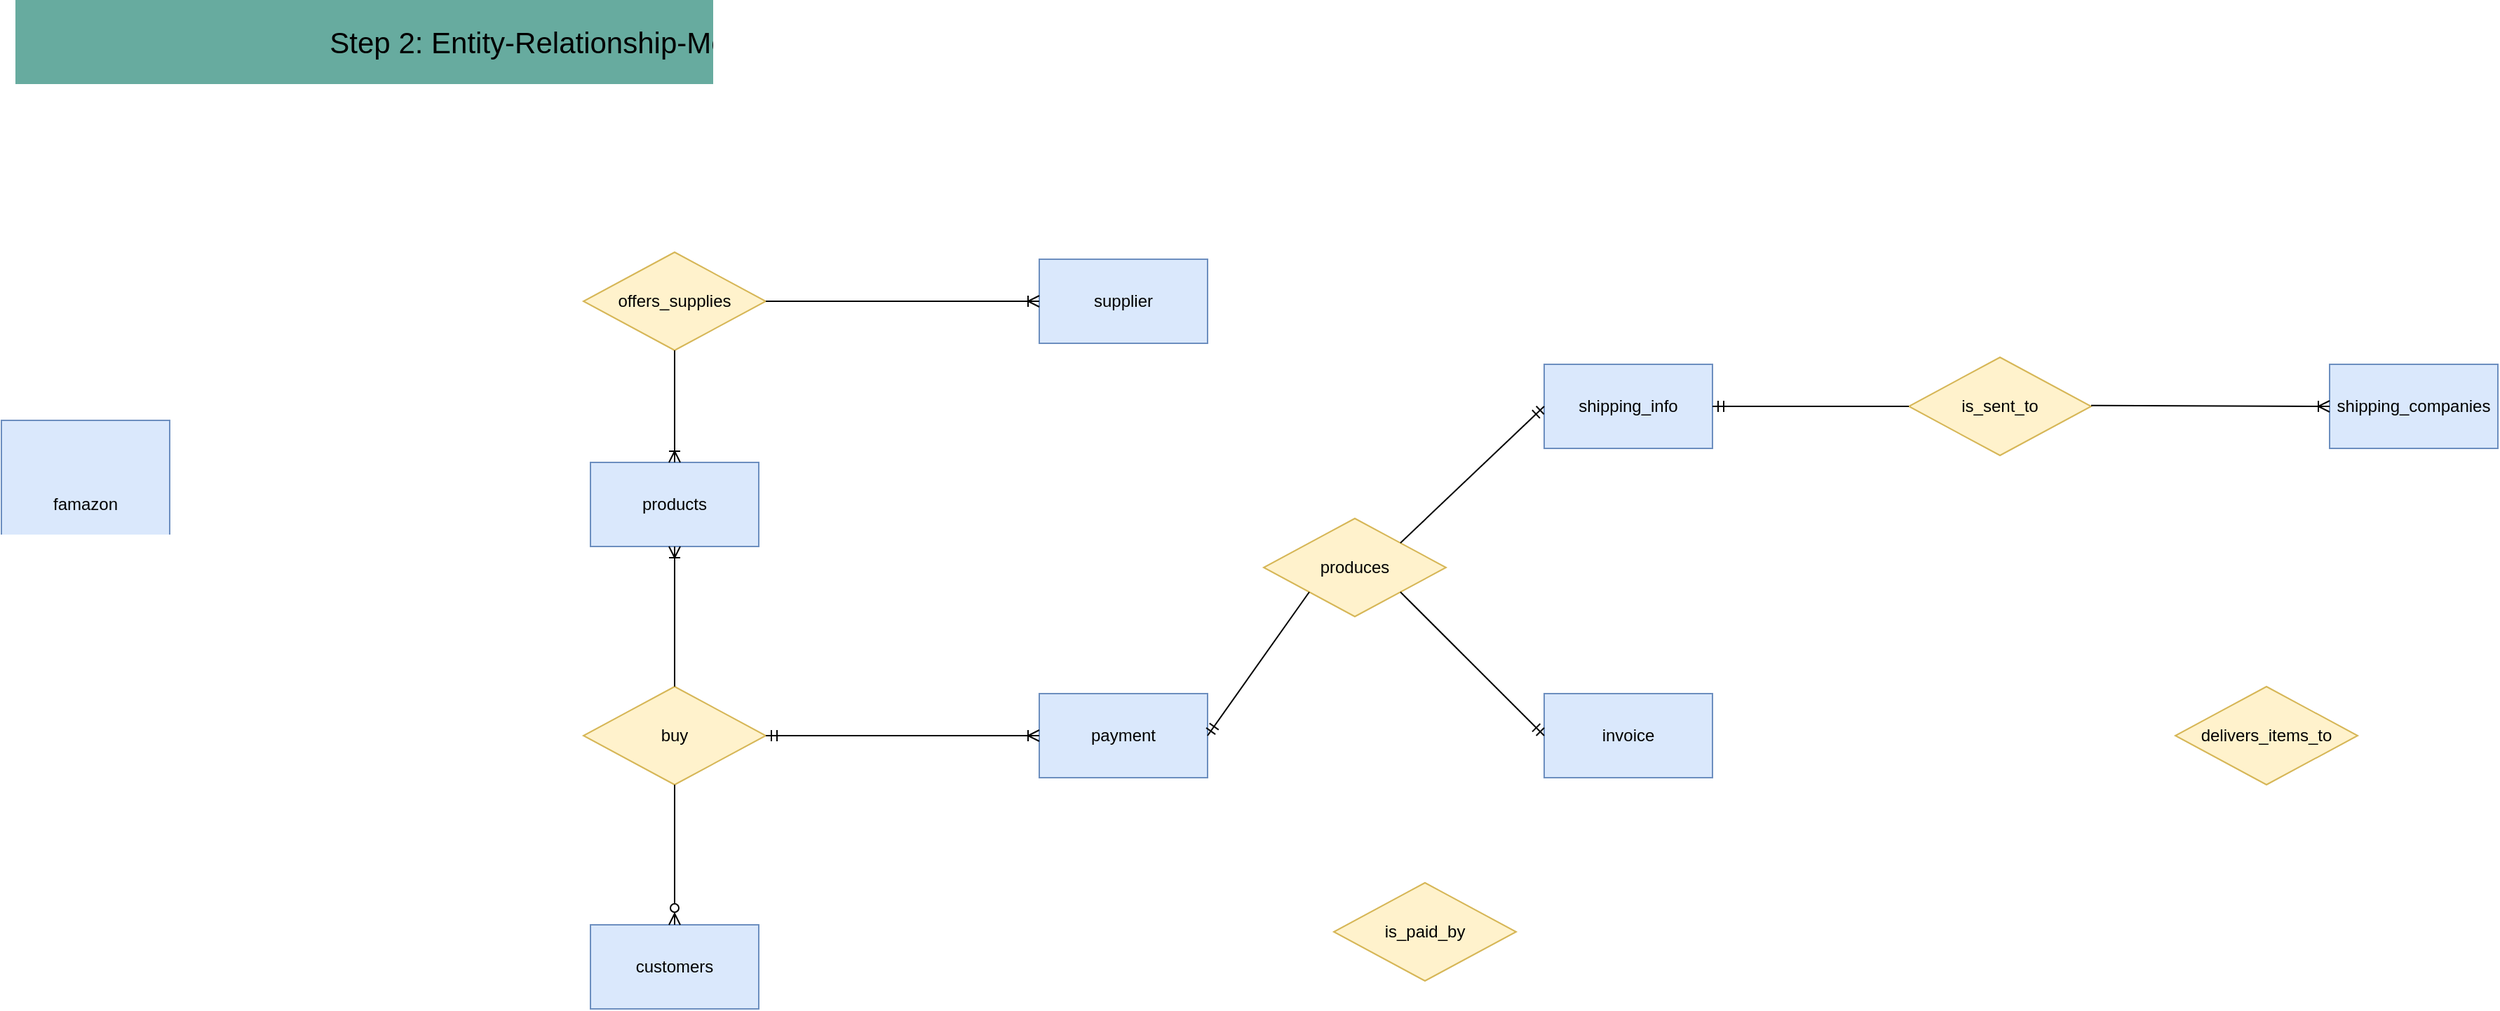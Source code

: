 <mxfile version="14.6.1" type="github">
  <diagram id="H4wPdXL3QeX7m4DB4Rqo" name="Page-1">
    <mxGraphModel dx="1221" dy="645" grid="1" gridSize="10" guides="1" tooltips="1" connect="1" arrows="1" fold="1" page="1" pageScale="1" pageWidth="827" pageHeight="1169" math="0" shadow="0">
      <root>
        <mxCell id="0" />
        <mxCell id="1" parent="0" />
        <mxCell id="J5k1jIa9eLN9t2eHICcV-1" value="" style="rounded=0;whiteSpace=wrap;html=1;labelBackgroundColor=#009999;labelBorderColor=#000000;strokeColor=none;fillColor=#67AB9F;fontColor=#000000;" vertex="1" parent="1">
          <mxGeometry x="50" y="40" width="760" height="60" as="geometry" />
        </mxCell>
        <mxCell id="J5k1jIa9eLN9t2eHICcV-2" value="&lt;font style=&quot;font-size: 21px&quot;&gt;Step 2: Entity-Relationship-Model&lt;/font&gt;" style="text;html=1;strokeColor=none;fillColor=none;align=center;verticalAlign=middle;whiteSpace=wrap;rounded=0;labelBackgroundColor=none;fontColor=#000000;" vertex="1" parent="1">
          <mxGeometry x="70" y="60" width="720" height="20" as="geometry" />
        </mxCell>
        <mxCell id="J5k1jIa9eLN9t2eHICcV-3" value="famazon" style="rounded=0;whiteSpace=wrap;html=1;fillColor=#dae8fc;strokeColor=#6c8ebf;" vertex="1" parent="1">
          <mxGeometry x="40" y="340" width="120" height="120" as="geometry" />
        </mxCell>
        <mxCell id="J5k1jIa9eLN9t2eHICcV-6" value="products" style="rounded=0;whiteSpace=wrap;html=1;fillColor=#dae8fc;strokeColor=#6c8ebf;" vertex="1" parent="1">
          <mxGeometry x="460" y="370" width="120" height="60" as="geometry" />
        </mxCell>
        <mxCell id="J5k1jIa9eLN9t2eHICcV-8" value="customers" style="rounded=0;whiteSpace=wrap;html=1;fillColor=#dae8fc;strokeColor=#6c8ebf;" vertex="1" parent="1">
          <mxGeometry x="460" y="700" width="120" height="60" as="geometry" />
        </mxCell>
        <mxCell id="J5k1jIa9eLN9t2eHICcV-9" value="buy" style="rhombus;whiteSpace=wrap;html=1;fillColor=#fff2cc;strokeColor=#d6b656;" vertex="1" parent="1">
          <mxGeometry x="455" y="530" width="130" height="70" as="geometry" />
        </mxCell>
        <mxCell id="J5k1jIa9eLN9t2eHICcV-11" value="supplier" style="rounded=0;whiteSpace=wrap;html=1;fillColor=#dae8fc;strokeColor=#6c8ebf;" vertex="1" parent="1">
          <mxGeometry x="780" y="225" width="120" height="60" as="geometry" />
        </mxCell>
        <mxCell id="J5k1jIa9eLN9t2eHICcV-12" value="payment" style="rounded=0;whiteSpace=wrap;html=1;fillColor=#dae8fc;strokeColor=#6c8ebf;" vertex="1" parent="1">
          <mxGeometry x="780" y="535" width="120" height="60" as="geometry" />
        </mxCell>
        <mxCell id="J5k1jIa9eLN9t2eHICcV-14" value="invoice" style="rounded=0;whiteSpace=wrap;html=1;fillColor=#dae8fc;strokeColor=#6c8ebf;" vertex="1" parent="1">
          <mxGeometry x="1140" y="535" width="120" height="60" as="geometry" />
        </mxCell>
        <mxCell id="J5k1jIa9eLN9t2eHICcV-15" value="shipping_info" style="rounded=0;whiteSpace=wrap;html=1;fillColor=#dae8fc;strokeColor=#6c8ebf;" vertex="1" parent="1">
          <mxGeometry x="1140" y="300" width="120" height="60" as="geometry" />
        </mxCell>
        <mxCell id="J5k1jIa9eLN9t2eHICcV-17" value="shipping_companies" style="rounded=0;whiteSpace=wrap;html=1;fillColor=#dae8fc;strokeColor=#6c8ebf;" vertex="1" parent="1">
          <mxGeometry x="1700" y="300" width="120" height="60" as="geometry" />
        </mxCell>
        <mxCell id="J5k1jIa9eLN9t2eHICcV-18" value="is_paid_by" style="rhombus;whiteSpace=wrap;html=1;fillColor=#fff2cc;strokeColor=#d6b656;" vertex="1" parent="1">
          <mxGeometry x="990" y="670" width="130" height="70" as="geometry" />
        </mxCell>
        <mxCell id="J5k1jIa9eLN9t2eHICcV-19" value="delivers_items_to" style="rhombus;whiteSpace=wrap;html=1;fillColor=#fff2cc;strokeColor=#d6b656;" vertex="1" parent="1">
          <mxGeometry x="1590" y="530" width="130" height="70" as="geometry" />
        </mxCell>
        <mxCell id="J5k1jIa9eLN9t2eHICcV-28" value="produces" style="rhombus;whiteSpace=wrap;html=1;fillColor=#fff2cc;strokeColor=#d6b656;" vertex="1" parent="1">
          <mxGeometry x="940" y="410" width="130" height="70" as="geometry" />
        </mxCell>
        <mxCell id="J5k1jIa9eLN9t2eHICcV-29" value="is_sent_to" style="rhombus;whiteSpace=wrap;html=1;fillColor=#fff2cc;strokeColor=#d6b656;" vertex="1" parent="1">
          <mxGeometry x="1400" y="295" width="130" height="70" as="geometry" />
        </mxCell>
        <mxCell id="J5k1jIa9eLN9t2eHICcV-30" value="offers_supplies" style="rhombus;whiteSpace=wrap;html=1;fillColor=#fff2cc;strokeColor=#d6b656;" vertex="1" parent="1">
          <mxGeometry x="455" y="220" width="130" height="70" as="geometry" />
        </mxCell>
        <mxCell id="J5k1jIa9eLN9t2eHICcV-31" value="" style="fontSize=12;html=1;endArrow=ERzeroToMany;endFill=1;entryX=0.5;entryY=0;entryDx=0;entryDy=0;exitX=0.5;exitY=1;exitDx=0;exitDy=0;" edge="1" parent="1" source="J5k1jIa9eLN9t2eHICcV-9" target="J5k1jIa9eLN9t2eHICcV-8">
          <mxGeometry width="100" height="100" relative="1" as="geometry">
            <mxPoint x="590" y="660" as="sourcePoint" />
            <mxPoint x="690" y="560" as="targetPoint" />
          </mxGeometry>
        </mxCell>
        <mxCell id="J5k1jIa9eLN9t2eHICcV-32" value="" style="fontSize=12;html=1;endArrow=ERoneToMany;exitX=0.5;exitY=0;exitDx=0;exitDy=0;entryX=0.5;entryY=1;entryDx=0;entryDy=0;" edge="1" parent="1" source="J5k1jIa9eLN9t2eHICcV-9" target="J5k1jIa9eLN9t2eHICcV-6">
          <mxGeometry width="100" height="100" relative="1" as="geometry">
            <mxPoint x="590" y="660" as="sourcePoint" />
            <mxPoint x="690" y="560" as="targetPoint" />
          </mxGeometry>
        </mxCell>
        <mxCell id="J5k1jIa9eLN9t2eHICcV-33" value="" style="fontSize=12;html=1;endArrow=ERoneToMany;exitX=1;exitY=0.5;exitDx=0;exitDy=0;entryX=0;entryY=0.5;entryDx=0;entryDy=0;" edge="1" parent="1" source="J5k1jIa9eLN9t2eHICcV-30" target="J5k1jIa9eLN9t2eHICcV-11">
          <mxGeometry width="100" height="100" relative="1" as="geometry">
            <mxPoint x="760" y="350.0" as="sourcePoint" />
            <mxPoint x="760" y="250.0" as="targetPoint" />
          </mxGeometry>
        </mxCell>
        <mxCell id="J5k1jIa9eLN9t2eHICcV-34" value="" style="fontSize=12;html=1;endArrow=none;exitX=0.5;exitY=0;exitDx=0;exitDy=0;entryX=0.5;entryY=1;entryDx=0;entryDy=0;startArrow=ERoneToMany;startFill=0;endFill=0;" edge="1" parent="1" source="J5k1jIa9eLN9t2eHICcV-6" target="J5k1jIa9eLN9t2eHICcV-30">
          <mxGeometry width="100" height="100" relative="1" as="geometry">
            <mxPoint x="595" y="265" as="sourcePoint" />
            <mxPoint x="790" y="265" as="targetPoint" />
          </mxGeometry>
        </mxCell>
        <mxCell id="J5k1jIa9eLN9t2eHICcV-35" value="" style="fontSize=12;html=1;endArrow=ERoneToMany;exitX=1;exitY=0.5;exitDx=0;exitDy=0;startArrow=ERmandOne;startFill=0;entryX=0;entryY=0.5;entryDx=0;entryDy=0;" edge="1" parent="1" source="J5k1jIa9eLN9t2eHICcV-9" target="J5k1jIa9eLN9t2eHICcV-12">
          <mxGeometry width="100" height="100" relative="1" as="geometry">
            <mxPoint x="530" y="540.0" as="sourcePoint" />
            <mxPoint x="740" y="565" as="targetPoint" />
          </mxGeometry>
        </mxCell>
        <mxCell id="J5k1jIa9eLN9t2eHICcV-36" value="" style="fontSize=12;html=1;endArrow=none;startArrow=ERmandOne;startFill=0;endFill=0;exitX=1;exitY=0.5;exitDx=0;exitDy=0;entryX=0;entryY=1;entryDx=0;entryDy=0;" edge="1" parent="1" source="J5k1jIa9eLN9t2eHICcV-12" target="J5k1jIa9eLN9t2eHICcV-28">
          <mxGeometry width="100" height="100" relative="1" as="geometry">
            <mxPoint x="1000" y="600" as="sourcePoint" />
            <mxPoint x="1100" y="500" as="targetPoint" />
          </mxGeometry>
        </mxCell>
        <mxCell id="J5k1jIa9eLN9t2eHICcV-37" value="" style="fontSize=12;html=1;endArrow=none;startArrow=ERmandOne;startFill=0;endFill=0;exitX=0;exitY=0.5;exitDx=0;exitDy=0;entryX=1;entryY=0;entryDx=0;entryDy=0;" edge="1" parent="1" source="J5k1jIa9eLN9t2eHICcV-15" target="J5k1jIa9eLN9t2eHICcV-28">
          <mxGeometry width="100" height="100" relative="1" as="geometry">
            <mxPoint x="910" y="575" as="sourcePoint" />
            <mxPoint x="982.5" y="472.5" as="targetPoint" />
          </mxGeometry>
        </mxCell>
        <mxCell id="J5k1jIa9eLN9t2eHICcV-38" value="" style="fontSize=12;html=1;endArrow=none;startArrow=ERmandOne;startFill=0;endFill=0;exitX=0;exitY=0.5;exitDx=0;exitDy=0;entryX=1;entryY=1;entryDx=0;entryDy=0;" edge="1" parent="1" source="J5k1jIa9eLN9t2eHICcV-14" target="J5k1jIa9eLN9t2eHICcV-28">
          <mxGeometry width="100" height="100" relative="1" as="geometry">
            <mxPoint x="1150" y="340" as="sourcePoint" />
            <mxPoint x="1047.5" y="437.5" as="targetPoint" />
          </mxGeometry>
        </mxCell>
        <mxCell id="J5k1jIa9eLN9t2eHICcV-39" value="" style="fontSize=12;html=1;endArrow=none;startArrow=ERmandOne;startFill=0;endFill=0;exitX=1;exitY=0.5;exitDx=0;exitDy=0;entryX=0;entryY=0.5;entryDx=0;entryDy=0;" edge="1" parent="1" source="J5k1jIa9eLN9t2eHICcV-15" target="J5k1jIa9eLN9t2eHICcV-29">
          <mxGeometry width="100" height="100" relative="1" as="geometry">
            <mxPoint x="1150" y="340" as="sourcePoint" />
            <mxPoint x="1047.5" y="437.5" as="targetPoint" />
          </mxGeometry>
        </mxCell>
        <mxCell id="J5k1jIa9eLN9t2eHICcV-42" value="" style="fontSize=12;html=1;endArrow=ERoneToMany;startArrow=none;startFill=0;endFill=0;exitX=1;exitY=0.5;exitDx=0;exitDy=0;entryX=0;entryY=0.5;entryDx=0;entryDy=0;" edge="1" parent="1" target="J5k1jIa9eLN9t2eHICcV-17">
          <mxGeometry width="100" height="100" relative="1" as="geometry">
            <mxPoint x="1530" y="329.41" as="sourcePoint" />
            <mxPoint x="1670" y="329.41" as="targetPoint" />
          </mxGeometry>
        </mxCell>
      </root>
    </mxGraphModel>
  </diagram>
</mxfile>
